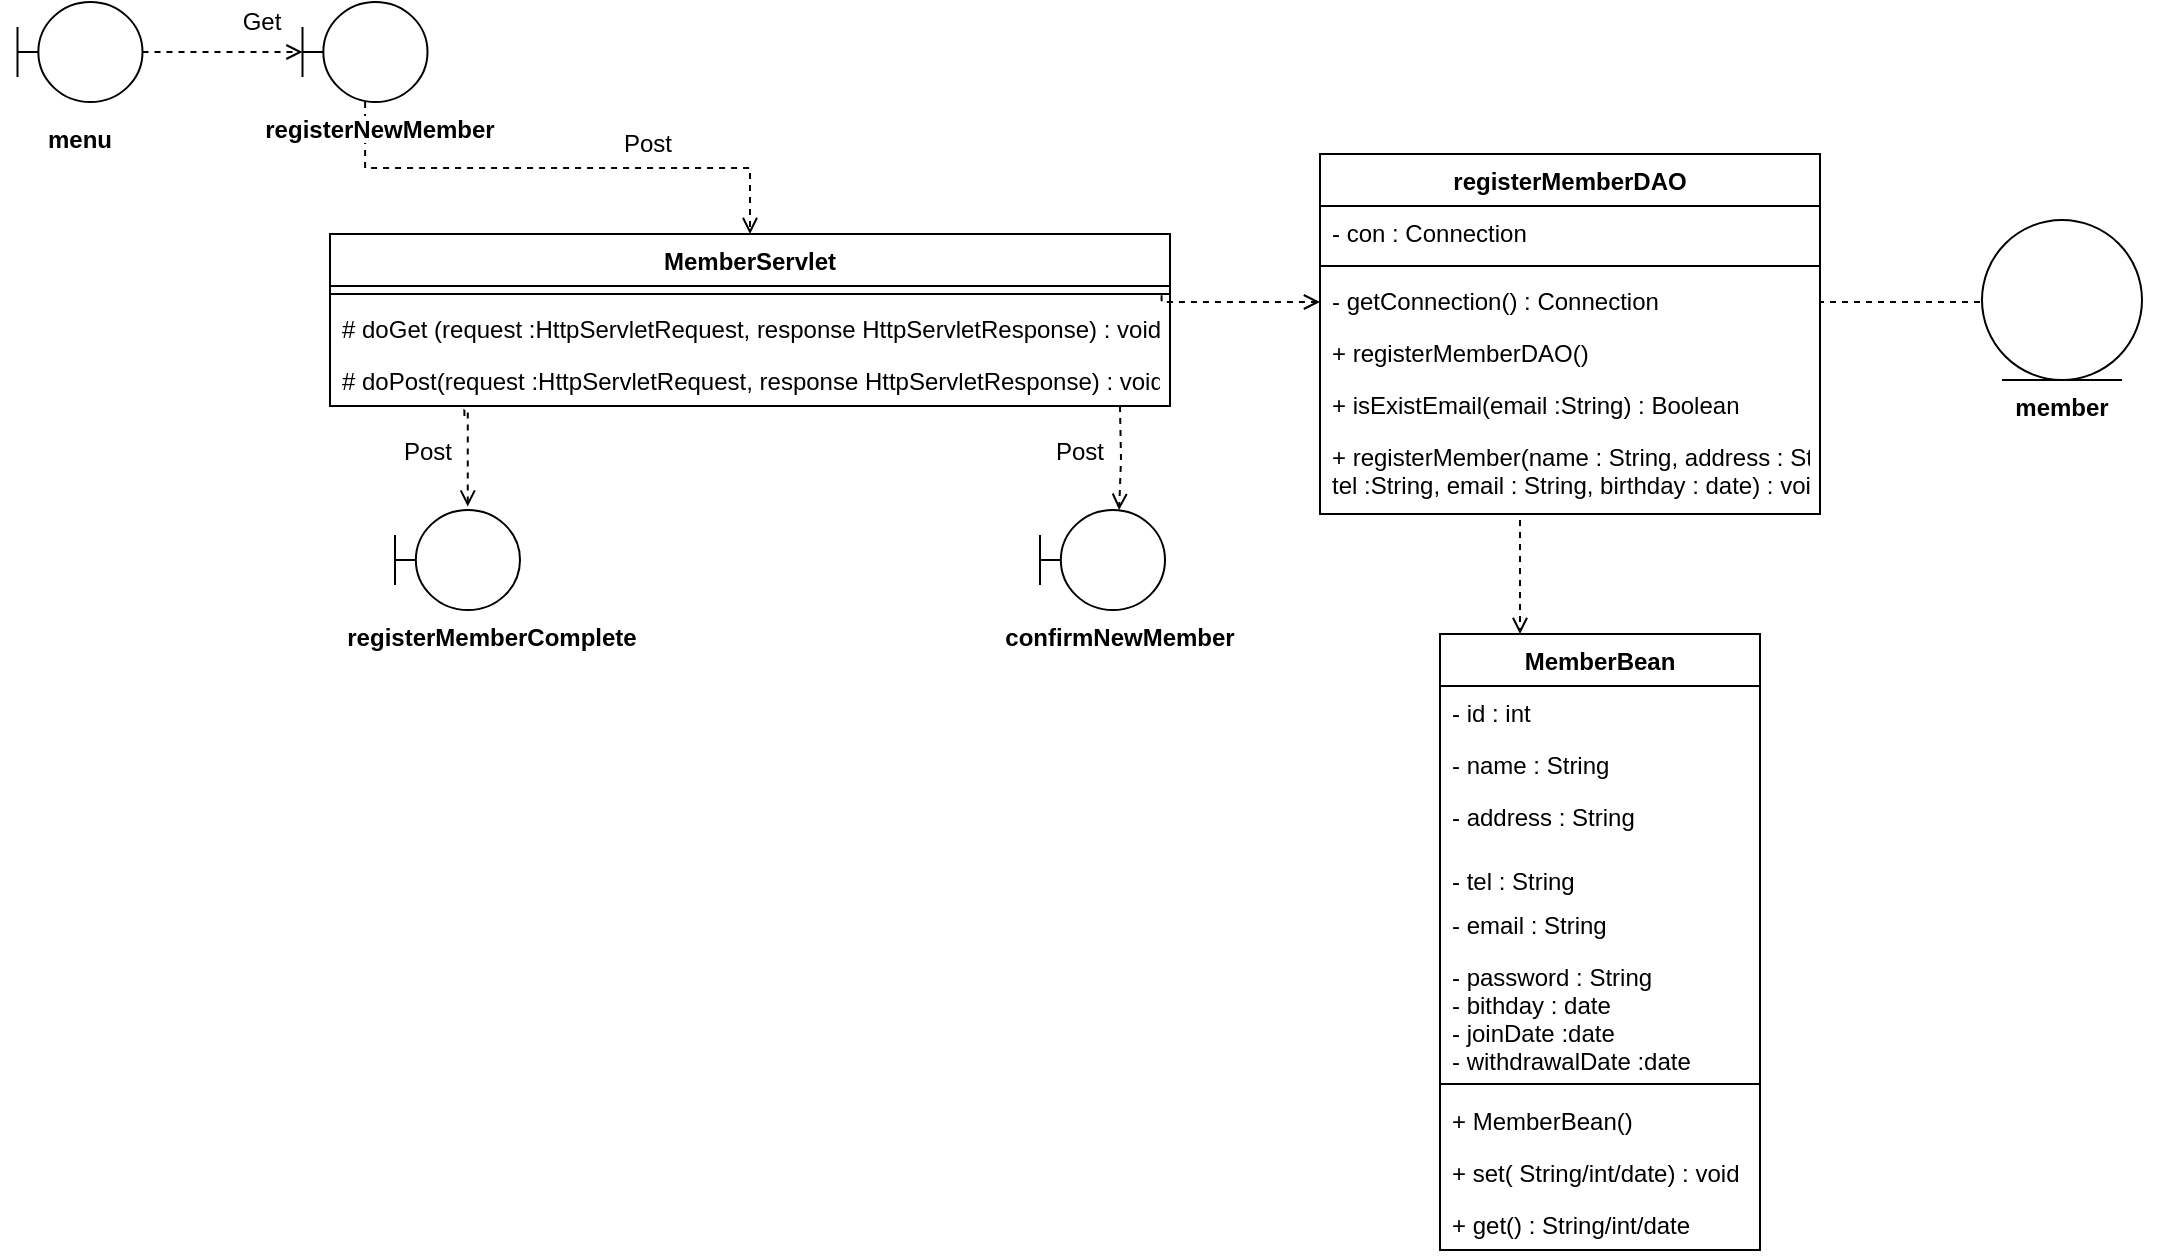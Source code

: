 <mxfile version="14.7.8" type="device" pages="3"><diagram id="FePYaZpmFcD8QGDyPhyd" name="新規会員登録"><mxGraphModel dx="1098" dy="716" grid="1" gridSize="10" guides="1" tooltips="1" connect="1" arrows="1" fold="1" page="1" pageScale="1" pageWidth="827" pageHeight="1169" math="0" shadow="0"><root><mxCell id="0"/><mxCell id="1" parent="0"/><mxCell id="rGxcNndsqHn2p3FoHu4x-1" value="" style="edgeStyle=orthogonalEdgeStyle;rounded=0;orthogonalLoop=1;jettySize=auto;html=1;entryX=0.25;entryY=0;entryDx=0;entryDy=0;dashed=1;endArrow=open;endFill=0;exitX=0.388;exitY=1;exitDx=0;exitDy=0;exitPerimeter=0;" edge="1" parent="1" source="rGxcNndsqHn2p3FoHu4x-18" target="rGxcNndsqHn2p3FoHu4x-29"><mxGeometry relative="1" as="geometry"><mxPoint x="1059" y="848" as="targetPoint"/><Array as="points"><mxPoint x="909" y="723"/></Array><mxPoint x="1059" y="782" as="sourcePoint"/></mxGeometry></mxCell><mxCell id="rGxcNndsqHn2p3FoHu4x-2" style="edgeStyle=orthogonalEdgeStyle;rounded=0;orthogonalLoop=1;jettySize=auto;html=1;dashed=1;endArrow=open;endFill=0;entryX=0;entryY=0.5;entryDx=0;entryDy=0;exitX=0.99;exitY=0.583;exitDx=0;exitDy=0;exitPerimeter=0;" edge="1" parent="1" source="rGxcNndsqHn2p3FoHu4x-6" target="rGxcNndsqHn2p3FoHu4x-15"><mxGeometry relative="1" as="geometry"><Array as="points"><mxPoint x="730" y="617"/></Array></mxGeometry></mxCell><mxCell id="rGxcNndsqHn2p3FoHu4x-3" style="edgeStyle=orthogonalEdgeStyle;rounded=0;orthogonalLoop=1;jettySize=auto;html=1;entryX=0.633;entryY=0;entryDx=0;entryDy=0;entryPerimeter=0;dashed=1;endArrow=open;endFill=0;" edge="1" parent="1" target="rGxcNndsqHn2p3FoHu4x-20"><mxGeometry relative="1" as="geometry"><mxPoint x="709" y="669" as="sourcePoint"/></mxGeometry></mxCell><mxCell id="rGxcNndsqHn2p3FoHu4x-4" style="edgeStyle=orthogonalEdgeStyle;rounded=0;orthogonalLoop=1;jettySize=auto;html=1;dashed=1;endArrow=open;endFill=0;exitX=0.16;exitY=1.192;exitDx=0;exitDy=0;entryX=0.582;entryY=-0.034;entryDx=0;entryDy=0;entryPerimeter=0;exitPerimeter=0;" edge="1" parent="1" source="rGxcNndsqHn2p3FoHu4x-8" target="rGxcNndsqHn2p3FoHu4x-22"><mxGeometry relative="1" as="geometry"><mxPoint x="1004" y="678" as="targetPoint"/><Array as="points"><mxPoint x="381" y="671"/><mxPoint x="383" y="671"/></Array></mxGeometry></mxCell><mxCell id="rGxcNndsqHn2p3FoHu4x-5" value="MemberServlet" style="swimlane;fontStyle=1;align=center;verticalAlign=top;childLayout=stackLayout;horizontal=1;startSize=26;horizontalStack=0;resizeParent=1;resizeParentMax=0;resizeLast=0;collapsible=1;marginBottom=0;labelBackgroundColor=#ffffff;" vertex="1" parent="1"><mxGeometry x="314" y="583" width="420" height="86" as="geometry"/></mxCell><mxCell id="rGxcNndsqHn2p3FoHu4x-6" value="" style="line;strokeWidth=1;fillColor=none;align=left;verticalAlign=middle;spacingTop=-1;spacingLeft=3;spacingRight=3;rotatable=0;labelPosition=right;points=[];portConstraint=eastwest;" vertex="1" parent="rGxcNndsqHn2p3FoHu4x-5"><mxGeometry y="26" width="420" height="8" as="geometry"/></mxCell><mxCell id="rGxcNndsqHn2p3FoHu4x-7" value="# doGet (request :HttpServletRequest, response HttpServletResponse) : void" style="text;strokeColor=none;fillColor=none;align=left;verticalAlign=top;spacingLeft=4;spacingRight=4;overflow=hidden;rotatable=0;points=[[0,0.5],[1,0.5]];portConstraint=eastwest;" vertex="1" parent="rGxcNndsqHn2p3FoHu4x-5"><mxGeometry y="34" width="420" height="26" as="geometry"/></mxCell><mxCell id="rGxcNndsqHn2p3FoHu4x-8" value="# doPost(request :HttpServletRequest, response HttpServletResponse) : void" style="text;strokeColor=none;fillColor=none;align=left;verticalAlign=top;spacingLeft=4;spacingRight=4;overflow=hidden;rotatable=0;points=[[0,0.5],[1,0.5]];portConstraint=eastwest;" vertex="1" parent="rGxcNndsqHn2p3FoHu4x-5"><mxGeometry y="60" width="420" height="26" as="geometry"/></mxCell><mxCell id="rGxcNndsqHn2p3FoHu4x-9" value="" style="edgeStyle=orthogonalEdgeStyle;rounded=0;orthogonalLoop=1;jettySize=auto;html=1;dashed=1;endArrow=open;endFill=0;" edge="1" parent="1" source="rGxcNndsqHn2p3FoHu4x-10" target="rGxcNndsqHn2p3FoHu4x-27"><mxGeometry relative="1" as="geometry"/></mxCell><mxCell id="rGxcNndsqHn2p3FoHu4x-10" value="" style="shape=umlBoundary;whiteSpace=wrap;html=1;labelBackgroundColor=#ffffff;" vertex="1" parent="1"><mxGeometry x="157.75" y="467" width="62.5" height="50" as="geometry"/></mxCell><mxCell id="rGxcNndsqHn2p3FoHu4x-11" style="edgeStyle=orthogonalEdgeStyle;rounded=0;orthogonalLoop=1;jettySize=auto;html=1;entryX=0;entryY=0.5;entryDx=0;entryDy=0;dashed=1;endArrow=open;endFill=0;exitX=1;exitY=0.5;exitDx=0;exitDy=0;" edge="1" parent="1" source="rGxcNndsqHn2p3FoHu4x-15" target="rGxcNndsqHn2p3FoHu4x-24"><mxGeometry relative="1" as="geometry"><Array as="points"><mxPoint x="1142" y="617"/></Array></mxGeometry></mxCell><mxCell id="rGxcNndsqHn2p3FoHu4x-12" value="registerMemberDAO" style="swimlane;fontStyle=1;align=center;verticalAlign=top;childLayout=stackLayout;horizontal=1;startSize=26;horizontalStack=0;resizeParent=1;resizeParentMax=0;resizeLast=0;collapsible=1;marginBottom=0;labelBackgroundColor=#ffffff;" vertex="1" parent="1"><mxGeometry x="809" y="543" width="250" height="180" as="geometry"/></mxCell><mxCell id="rGxcNndsqHn2p3FoHu4x-13" value="- con : Connection " style="text;strokeColor=none;fillColor=none;align=left;verticalAlign=top;spacingLeft=4;spacingRight=4;overflow=hidden;rotatable=0;points=[[0,0.5],[1,0.5]];portConstraint=eastwest;" vertex="1" parent="rGxcNndsqHn2p3FoHu4x-12"><mxGeometry y="26" width="250" height="26" as="geometry"/></mxCell><mxCell id="rGxcNndsqHn2p3FoHu4x-14" value="" style="line;strokeWidth=1;fillColor=none;align=left;verticalAlign=middle;spacingTop=-1;spacingLeft=3;spacingRight=3;rotatable=0;labelPosition=right;points=[];portConstraint=eastwest;" vertex="1" parent="rGxcNndsqHn2p3FoHu4x-12"><mxGeometry y="52" width="250" height="8" as="geometry"/></mxCell><mxCell id="rGxcNndsqHn2p3FoHu4x-15" value="- getConnection() : Connection" style="text;strokeColor=none;fillColor=none;align=left;verticalAlign=top;spacingLeft=4;spacingRight=4;overflow=hidden;rotatable=0;points=[[0,0.5],[1,0.5]];portConstraint=eastwest;" vertex="1" parent="rGxcNndsqHn2p3FoHu4x-12"><mxGeometry y="60" width="250" height="26" as="geometry"/></mxCell><mxCell id="rGxcNndsqHn2p3FoHu4x-16" value="+ registerMemberDAO() " style="text;strokeColor=none;fillColor=none;align=left;verticalAlign=top;spacingLeft=4;spacingRight=4;overflow=hidden;rotatable=0;points=[[0,0.5],[1,0.5]];portConstraint=eastwest;" vertex="1" parent="rGxcNndsqHn2p3FoHu4x-12"><mxGeometry y="86" width="250" height="26" as="geometry"/></mxCell><mxCell id="rGxcNndsqHn2p3FoHu4x-17" value="+ isExistEmail(email :String) : Boolean" style="text;strokeColor=none;fillColor=none;align=left;verticalAlign=top;spacingLeft=4;spacingRight=4;overflow=hidden;rotatable=0;points=[[0,0.5],[1,0.5]];portConstraint=eastwest;" vertex="1" parent="rGxcNndsqHn2p3FoHu4x-12"><mxGeometry y="112" width="250" height="26" as="geometry"/></mxCell><mxCell id="rGxcNndsqHn2p3FoHu4x-18" value="+ registerMember(name : String, address : String,&#10;tel :String, email : String, birthday : date) : void" style="text;strokeColor=none;fillColor=none;align=left;verticalAlign=top;spacingLeft=4;spacingRight=4;overflow=hidden;rotatable=0;points=[[0,0.5],[1,0.5]];portConstraint=eastwest;" vertex="1" parent="rGxcNndsqHn2p3FoHu4x-12"><mxGeometry y="138" width="250" height="42" as="geometry"/></mxCell><mxCell id="rGxcNndsqHn2p3FoHu4x-19" value="menu" style="text;align=center;fontStyle=1;verticalAlign=middle;spacingLeft=3;spacingRight=3;strokeColor=none;rotatable=0;points=[[0,0.5],[1,0.5]];portConstraint=eastwest;labelBackgroundColor=#ffffff;" vertex="1" parent="1"><mxGeometry x="149" y="522" width="80" height="26" as="geometry"/></mxCell><mxCell id="rGxcNndsqHn2p3FoHu4x-20" value="" style="shape=umlBoundary;whiteSpace=wrap;html=1;labelBackgroundColor=#ffffff;" vertex="1" parent="1"><mxGeometry x="669" y="721" width="62.5" height="50" as="geometry"/></mxCell><mxCell id="rGxcNndsqHn2p3FoHu4x-21" value="confirmNewMember" style="text;align=center;fontStyle=1;verticalAlign=middle;spacingLeft=3;spacingRight=3;strokeColor=none;rotatable=0;points=[[0,0.5],[1,0.5]];portConstraint=eastwest;labelBackgroundColor=#ffffff;" vertex="1" parent="1"><mxGeometry x="649" y="771" width="120" height="26" as="geometry"/></mxCell><mxCell id="rGxcNndsqHn2p3FoHu4x-22" value="" style="shape=umlBoundary;whiteSpace=wrap;html=1;labelBackgroundColor=#ffffff;" vertex="1" parent="1"><mxGeometry x="346.5" y="721" width="62.5" height="50" as="geometry"/></mxCell><mxCell id="rGxcNndsqHn2p3FoHu4x-23" value="registerMemberComplete" style="text;align=center;fontStyle=1;verticalAlign=middle;spacingLeft=3;spacingRight=3;strokeColor=none;rotatable=0;points=[[0,0.5],[1,0.5]];portConstraint=eastwest;labelBackgroundColor=#ffffff;" vertex="1" parent="1"><mxGeometry x="320" y="778.5" width="150" height="11" as="geometry"/></mxCell><mxCell id="rGxcNndsqHn2p3FoHu4x-24" value="" style="ellipse;shape=umlEntity;whiteSpace=wrap;html=1;labelBackgroundColor=#ffffff;" vertex="1" parent="1"><mxGeometry x="1140" y="576" width="80" height="80" as="geometry"/></mxCell><mxCell id="rGxcNndsqHn2p3FoHu4x-25" value="member" style="text;align=center;fontStyle=1;verticalAlign=middle;spacingLeft=3;spacingRight=3;strokeColor=none;rotatable=0;points=[[0,0.5],[1,0.5]];portConstraint=eastwest;labelBackgroundColor=#ffffff;" vertex="1" parent="1"><mxGeometry x="1130" y="656" width="100" height="26" as="geometry"/></mxCell><mxCell id="rGxcNndsqHn2p3FoHu4x-26" style="edgeStyle=orthogonalEdgeStyle;rounded=0;orthogonalLoop=1;jettySize=auto;html=1;entryX=0.5;entryY=0;entryDx=0;entryDy=0;dashed=1;endArrow=open;endFill=0;" edge="1" parent="1" source="rGxcNndsqHn2p3FoHu4x-27" target="rGxcNndsqHn2p3FoHu4x-5"><mxGeometry relative="1" as="geometry"/></mxCell><mxCell id="rGxcNndsqHn2p3FoHu4x-27" value="" style="shape=umlBoundary;whiteSpace=wrap;html=1;labelBackgroundColor=#ffffff;" vertex="1" parent="1"><mxGeometry x="300.25" y="467" width="62.5" height="50" as="geometry"/></mxCell><mxCell id="rGxcNndsqHn2p3FoHu4x-28" value="registerNewMember" style="text;align=center;fontStyle=1;verticalAlign=middle;spacingLeft=3;spacingRight=3;strokeColor=none;rotatable=0;points=[[0,0.5],[1,0.5]];portConstraint=eastwest;labelBackgroundColor=#ffffff;" vertex="1" parent="1"><mxGeometry x="269" y="517" width="140" height="26" as="geometry"/></mxCell><mxCell id="rGxcNndsqHn2p3FoHu4x-29" value="MemberBean" style="swimlane;fontStyle=1;align=center;verticalAlign=top;childLayout=stackLayout;horizontal=1;startSize=26;horizontalStack=0;resizeParent=1;resizeParentMax=0;resizeLast=0;collapsible=1;marginBottom=0;labelBackgroundColor=#ffffff;" vertex="1" parent="1"><mxGeometry x="869" y="783" width="160" height="308" as="geometry"/></mxCell><mxCell id="rGxcNndsqHn2p3FoHu4x-30" value="- id : int" style="text;strokeColor=none;fillColor=none;align=left;verticalAlign=top;spacingLeft=4;spacingRight=4;overflow=hidden;rotatable=0;points=[[0,0.5],[1,0.5]];portConstraint=eastwest;" vertex="1" parent="rGxcNndsqHn2p3FoHu4x-29"><mxGeometry y="26" width="160" height="26" as="geometry"/></mxCell><mxCell id="rGxcNndsqHn2p3FoHu4x-31" value="- name : String" style="text;strokeColor=none;fillColor=none;align=left;verticalAlign=top;spacingLeft=4;spacingRight=4;overflow=hidden;rotatable=0;points=[[0,0.5],[1,0.5]];portConstraint=eastwest;" vertex="1" parent="rGxcNndsqHn2p3FoHu4x-29"><mxGeometry y="52" width="160" height="26" as="geometry"/></mxCell><mxCell id="rGxcNndsqHn2p3FoHu4x-32" value="- address : String" style="text;strokeColor=none;fillColor=none;align=left;verticalAlign=top;spacingLeft=4;spacingRight=4;overflow=hidden;rotatable=0;points=[[0,0.5],[1,0.5]];portConstraint=eastwest;" vertex="1" parent="rGxcNndsqHn2p3FoHu4x-29"><mxGeometry y="78" width="160" height="32" as="geometry"/></mxCell><mxCell id="rGxcNndsqHn2p3FoHu4x-33" value="- tel : String" style="text;strokeColor=none;fillColor=none;align=left;verticalAlign=top;spacingLeft=4;spacingRight=4;overflow=hidden;rotatable=0;points=[[0,0.5],[1,0.5]];portConstraint=eastwest;" vertex="1" parent="rGxcNndsqHn2p3FoHu4x-29"><mxGeometry y="110" width="160" height="22" as="geometry"/></mxCell><mxCell id="rGxcNndsqHn2p3FoHu4x-34" value="- email : String" style="text;strokeColor=none;fillColor=none;align=left;verticalAlign=top;spacingLeft=4;spacingRight=4;overflow=hidden;rotatable=0;points=[[0,0.5],[1,0.5]];portConstraint=eastwest;" vertex="1" parent="rGxcNndsqHn2p3FoHu4x-29"><mxGeometry y="132" width="160" height="26" as="geometry"/></mxCell><mxCell id="rGxcNndsqHn2p3FoHu4x-35" value="- password : String&#10;- bithday : date&#10;- joinDate :date&#10;- withdrawalDate :date" style="text;strokeColor=none;fillColor=none;align=left;verticalAlign=top;spacingLeft=4;spacingRight=4;overflow=hidden;rotatable=0;points=[[0,0.5],[1,0.5]];portConstraint=eastwest;" vertex="1" parent="rGxcNndsqHn2p3FoHu4x-29"><mxGeometry y="158" width="160" height="62" as="geometry"/></mxCell><mxCell id="rGxcNndsqHn2p3FoHu4x-36" value="" style="line;strokeWidth=1;fillColor=none;align=left;verticalAlign=middle;spacingTop=-1;spacingLeft=3;spacingRight=3;rotatable=0;labelPosition=right;points=[];portConstraint=eastwest;" vertex="1" parent="rGxcNndsqHn2p3FoHu4x-29"><mxGeometry y="220" width="160" height="10" as="geometry"/></mxCell><mxCell id="rGxcNndsqHn2p3FoHu4x-37" value="+ MemberBean()" style="text;strokeColor=none;fillColor=none;align=left;verticalAlign=top;spacingLeft=4;spacingRight=4;overflow=hidden;rotatable=0;points=[[0,0.5],[1,0.5]];portConstraint=eastwest;" vertex="1" parent="rGxcNndsqHn2p3FoHu4x-29"><mxGeometry y="230" width="160" height="26" as="geometry"/></mxCell><mxCell id="rGxcNndsqHn2p3FoHu4x-38" value="+ set( String/int/date) : void" style="text;strokeColor=none;fillColor=none;align=left;verticalAlign=top;spacingLeft=4;spacingRight=4;overflow=hidden;rotatable=0;points=[[0,0.5],[1,0.5]];portConstraint=eastwest;" vertex="1" parent="rGxcNndsqHn2p3FoHu4x-29"><mxGeometry y="256" width="160" height="26" as="geometry"/></mxCell><mxCell id="rGxcNndsqHn2p3FoHu4x-39" value="+ get() : String/int/date" style="text;strokeColor=none;fillColor=none;align=left;verticalAlign=top;spacingLeft=4;spacingRight=4;overflow=hidden;rotatable=0;points=[[0,0.5],[1,0.5]];portConstraint=eastwest;" vertex="1" parent="rGxcNndsqHn2p3FoHu4x-29"><mxGeometry y="282" width="160" height="26" as="geometry"/></mxCell><mxCell id="rGxcNndsqHn2p3FoHu4x-40" value="Get" style="text;html=1;strokeColor=none;fillColor=none;align=center;verticalAlign=middle;whiteSpace=wrap;rounded=0;" vertex="1" parent="1"><mxGeometry x="260.25" y="467" width="40" height="20" as="geometry"/></mxCell><mxCell id="rGxcNndsqHn2p3FoHu4x-41" value="Post" style="text;html=1;strokeColor=none;fillColor=none;align=center;verticalAlign=middle;whiteSpace=wrap;rounded=0;" vertex="1" parent="1"><mxGeometry x="452.75" y="528" width="40" height="20" as="geometry"/></mxCell><mxCell id="rGxcNndsqHn2p3FoHu4x-42" value="Post" style="text;html=1;strokeColor=none;fillColor=none;align=center;verticalAlign=middle;whiteSpace=wrap;rounded=0;" vertex="1" parent="1"><mxGeometry x="669" y="682" width="40" height="20" as="geometry"/></mxCell><mxCell id="rGxcNndsqHn2p3FoHu4x-43" value="Post" style="text;html=1;strokeColor=none;fillColor=none;align=center;verticalAlign=middle;whiteSpace=wrap;rounded=0;" vertex="1" parent="1"><mxGeometry x="343" y="682" width="40" height="20" as="geometry"/></mxCell></root></mxGraphModel></diagram><diagram name="会員検索・退会" id="fvG5xMY5CvLK9sQtSo45"><mxGraphModel dx="1098" dy="716" grid="1" gridSize="10" guides="1" tooltips="1" connect="1" arrows="1" fold="1" page="1" pageScale="1" pageWidth="827" pageHeight="1169" math="0" shadow="0"><root><mxCell id="UVWMhbu85ahoSnk7gNux-0"/><mxCell id="UVWMhbu85ahoSnk7gNux-1" parent="UVWMhbu85ahoSnk7gNux-0"/><mxCell id="DkRwzIB5Nytj6muvnnxL-1" style="edgeStyle=orthogonalEdgeStyle;rounded=0;orthogonalLoop=1;jettySize=auto;html=1;dashed=1;endArrow=open;endFill=0;entryX=0;entryY=0.5;entryDx=0;entryDy=0;exitX=0.99;exitY=0.583;exitDx=0;exitDy=0;exitPerimeter=0;" parent="UVWMhbu85ahoSnk7gNux-1" source="DkRwzIB5Nytj6muvnnxL-5" target="DkRwzIB5Nytj6muvnnxL-23" edge="1"><mxGeometry relative="1" as="geometry"><Array as="points"><mxPoint x="731" y="250"/></Array></mxGeometry></mxCell><mxCell id="DkRwzIB5Nytj6muvnnxL-2" style="edgeStyle=orthogonalEdgeStyle;rounded=0;orthogonalLoop=1;jettySize=auto;html=1;exitX=1.005;exitY=-0.077;exitDx=0;exitDy=0;entryX=0.633;entryY=0;entryDx=0;entryDy=0;entryPerimeter=0;dashed=1;endArrow=open;endFill=0;exitPerimeter=0;" parent="UVWMhbu85ahoSnk7gNux-1" source="ddNSV-u8jzlq-nIW0lmL-3" target="DkRwzIB5Nytj6muvnnxL-27" edge="1"><mxGeometry relative="1" as="geometry"/></mxCell><mxCell id="DkRwzIB5Nytj6muvnnxL-3" style="edgeStyle=orthogonalEdgeStyle;rounded=0;orthogonalLoop=1;jettySize=auto;html=1;dashed=1;endArrow=open;endFill=0;exitX=0.624;exitY=1.154;exitDx=0;exitDy=0;entryX=0.582;entryY=-0.034;entryDx=0;entryDy=0;entryPerimeter=0;exitPerimeter=0;" parent="UVWMhbu85ahoSnk7gNux-1" source="ddNSV-u8jzlq-nIW0lmL-3" target="DkRwzIB5Nytj6muvnnxL-29" edge="1"><mxGeometry relative="1" as="geometry"><mxPoint x="1005" y="311" as="targetPoint"/><Array as="points"><mxPoint x="580" y="306"/></Array></mxGeometry></mxCell><mxCell id="DkRwzIB5Nytj6muvnnxL-43" style="edgeStyle=orthogonalEdgeStyle;rounded=0;orthogonalLoop=1;jettySize=auto;html=1;entryX=0.5;entryY=0;entryDx=0;entryDy=0;dashed=1;endArrow=open;endFill=0;" parent="UVWMhbu85ahoSnk7gNux-1" source="DkRwzIB5Nytj6muvnnxL-4" target="DkRwzIB5Nytj6muvnnxL-36" edge="1"><mxGeometry relative="1" as="geometry"/></mxCell><mxCell id="DkRwzIB5Nytj6muvnnxL-52" style="edgeStyle=orthogonalEdgeStyle;rounded=0;orthogonalLoop=1;jettySize=auto;html=1;exitX=0;exitY=0.25;exitDx=0;exitDy=0;dashed=1;endArrow=open;endFill=0;" parent="UVWMhbu85ahoSnk7gNux-1" source="DkRwzIB5Nytj6muvnnxL-4" target="DkRwzIB5Nytj6muvnnxL-50" edge="1"><mxGeometry relative="1" as="geometry"/></mxCell><mxCell id="DkRwzIB5Nytj6muvnnxL-53" style="edgeStyle=orthogonalEdgeStyle;rounded=0;orthogonalLoop=1;jettySize=auto;html=1;exitX=0;exitY=0.5;exitDx=0;exitDy=0;dashed=1;endArrow=open;endFill=0;" parent="UVWMhbu85ahoSnk7gNux-1" source="DkRwzIB5Nytj6muvnnxL-4" target="DkRwzIB5Nytj6muvnnxL-48" edge="1"><mxGeometry relative="1" as="geometry"/></mxCell><mxCell id="DkRwzIB5Nytj6muvnnxL-4" value="MemberServlet" style="swimlane;fontStyle=1;align=center;verticalAlign=top;childLayout=stackLayout;horizontal=1;startSize=26;horizontalStack=0;resizeParent=1;resizeParentMax=0;resizeLast=0;collapsible=1;marginBottom=0;labelBackgroundColor=#ffffff;" parent="UVWMhbu85ahoSnk7gNux-1" vertex="1"><mxGeometry x="315" y="216" width="420" height="86" as="geometry"/></mxCell><mxCell id="DkRwzIB5Nytj6muvnnxL-5" value="" style="line;strokeWidth=1;fillColor=none;align=left;verticalAlign=middle;spacingTop=-1;spacingLeft=3;spacingRight=3;rotatable=0;labelPosition=right;points=[];portConstraint=eastwest;" parent="DkRwzIB5Nytj6muvnnxL-4" vertex="1"><mxGeometry y="26" width="420" height="8" as="geometry"/></mxCell><mxCell id="DkRwzIB5Nytj6muvnnxL-6" value="# doGet (request :HttpServletRequest, response HttpServletResponse) : void" style="text;strokeColor=none;fillColor=none;align=left;verticalAlign=top;spacingLeft=4;spacingRight=4;overflow=hidden;rotatable=0;points=[[0,0.5],[1,0.5]];portConstraint=eastwest;" parent="DkRwzIB5Nytj6muvnnxL-4" vertex="1"><mxGeometry y="34" width="420" height="26" as="geometry"/></mxCell><mxCell id="ddNSV-u8jzlq-nIW0lmL-3" value="# doPost(request :HttpServletRequest, response HttpServletResponse) : void" style="text;strokeColor=none;fillColor=none;align=left;verticalAlign=top;spacingLeft=4;spacingRight=4;overflow=hidden;rotatable=0;points=[[0,0.5],[1,0.5]];portConstraint=eastwest;" parent="DkRwzIB5Nytj6muvnnxL-4" vertex="1"><mxGeometry y="60" width="420" height="26" as="geometry"/></mxCell><mxCell id="DkRwzIB5Nytj6muvnnxL-7" value="" style="edgeStyle=orthogonalEdgeStyle;rounded=0;orthogonalLoop=1;jettySize=auto;html=1;dashed=1;endArrow=open;endFill=0;" parent="UVWMhbu85ahoSnk7gNux-1" source="DkRwzIB5Nytj6muvnnxL-8" target="DkRwzIB5Nytj6muvnnxL-34" edge="1"><mxGeometry relative="1" as="geometry"/></mxCell><mxCell id="DkRwzIB5Nytj6muvnnxL-8" value="" style="shape=umlBoundary;whiteSpace=wrap;html=1;labelBackgroundColor=#ffffff;" parent="UVWMhbu85ahoSnk7gNux-1" vertex="1"><mxGeometry x="158.75" y="100" width="62.5" height="50" as="geometry"/></mxCell><mxCell id="DkRwzIB5Nytj6muvnnxL-19" style="edgeStyle=orthogonalEdgeStyle;rounded=0;orthogonalLoop=1;jettySize=auto;html=1;entryX=1;entryY=0.5;entryDx=0;entryDy=0;dashed=1;endArrow=open;endFill=0;exitX=1;exitY=0.5;exitDx=0;exitDy=0;" parent="UVWMhbu85ahoSnk7gNux-1" source="DkRwzIB5Nytj6muvnnxL-23" target="DkRwzIB5Nytj6muvnnxL-31" edge="1"><mxGeometry relative="1" as="geometry"><Array as="points"><mxPoint x="1143" y="250"/><mxPoint x="1143" y="690"/></Array></mxGeometry></mxCell><mxCell id="DkRwzIB5Nytj6muvnnxL-20" value="searchMemberDAO" style="swimlane;fontStyle=1;align=center;verticalAlign=top;childLayout=stackLayout;horizontal=1;startSize=26;horizontalStack=0;resizeParent=1;resizeParentMax=0;resizeLast=0;collapsible=1;marginBottom=0;labelBackgroundColor=#ffffff;" parent="UVWMhbu85ahoSnk7gNux-1" vertex="1"><mxGeometry x="827" y="177" width="293" height="190" as="geometry"/></mxCell><mxCell id="DkRwzIB5Nytj6muvnnxL-21" value="- con : Connection " style="text;strokeColor=none;fillColor=none;align=left;verticalAlign=top;spacingLeft=4;spacingRight=4;overflow=hidden;rotatable=0;points=[[0,0.5],[1,0.5]];portConstraint=eastwest;" parent="DkRwzIB5Nytj6muvnnxL-20" vertex="1"><mxGeometry y="26" width="293" height="26" as="geometry"/></mxCell><mxCell id="DkRwzIB5Nytj6muvnnxL-22" value="" style="line;strokeWidth=1;fillColor=none;align=left;verticalAlign=middle;spacingTop=-1;spacingLeft=3;spacingRight=3;rotatable=0;labelPosition=right;points=[];portConstraint=eastwest;" parent="DkRwzIB5Nytj6muvnnxL-20" vertex="1"><mxGeometry y="52" width="293" height="8" as="geometry"/></mxCell><mxCell id="DkRwzIB5Nytj6muvnnxL-23" value="- getConnection() : Connection" style="text;strokeColor=none;fillColor=none;align=left;verticalAlign=top;spacingLeft=4;spacingRight=4;overflow=hidden;rotatable=0;points=[[0,0.5],[1,0.5]];portConstraint=eastwest;" parent="DkRwzIB5Nytj6muvnnxL-20" vertex="1"><mxGeometry y="60" width="293" height="26" as="geometry"/></mxCell><mxCell id="ddNSV-u8jzlq-nIW0lmL-0" value="+ searchMemberDAO()" style="text;strokeColor=none;fillColor=none;align=left;verticalAlign=top;spacingLeft=4;spacingRight=4;overflow=hidden;rotatable=0;points=[[0,0.5],[1,0.5]];portConstraint=eastwest;" parent="DkRwzIB5Nytj6muvnnxL-20" vertex="1"><mxGeometry y="86" width="293" height="26" as="geometry"/></mxCell><mxCell id="DkRwzIB5Nytj6muvnnxL-25" value="+ showAllMemberInfo() : List&lt;MemberBean&gt;" style="text;strokeColor=none;fillColor=none;align=left;verticalAlign=top;spacingLeft=4;spacingRight=4;overflow=hidden;rotatable=0;points=[[0,0.5],[1,0.5]];portConstraint=eastwest;" parent="DkRwzIB5Nytj6muvnnxL-20" vertex="1"><mxGeometry y="112" width="293" height="26" as="geometry"/></mxCell><mxCell id="DBZbkjBuwtPqwsLRpwol-0" value="+ findMemberById(memberId : int) : MemberBean" style="text;strokeColor=none;fillColor=none;align=left;verticalAlign=top;spacingLeft=4;spacingRight=4;overflow=hidden;rotatable=0;points=[[0,0.5],[1,0.5]];portConstraint=eastwest;" parent="DkRwzIB5Nytj6muvnnxL-20" vertex="1"><mxGeometry y="138" width="293" height="26" as="geometry"/></mxCell><mxCell id="DBZbkjBuwtPqwsLRpwol-1" value="+ findMemberByEmail(email : String) : MemberBean" style="text;strokeColor=none;fillColor=none;align=left;verticalAlign=top;spacingLeft=4;spacingRight=4;overflow=hidden;rotatable=0;points=[[0,0.5],[1,0.5]];portConstraint=eastwest;" parent="DkRwzIB5Nytj6muvnnxL-20" vertex="1"><mxGeometry y="164" width="293" height="26" as="geometry"/></mxCell><mxCell id="DkRwzIB5Nytj6muvnnxL-26" value="menu" style="text;align=center;fontStyle=1;verticalAlign=middle;spacingLeft=3;spacingRight=3;strokeColor=none;rotatable=0;points=[[0,0.5],[1,0.5]];portConstraint=eastwest;labelBackgroundColor=#ffffff;" parent="UVWMhbu85ahoSnk7gNux-1" vertex="1"><mxGeometry x="150" y="155" width="80" height="26" as="geometry"/></mxCell><mxCell id="DkRwzIB5Nytj6muvnnxL-42" style="edgeStyle=orthogonalEdgeStyle;rounded=0;orthogonalLoop=1;jettySize=auto;html=1;entryX=0.092;entryY=-0.005;entryDx=0;entryDy=0;entryPerimeter=0;dashed=1;endArrow=open;endFill=0;" parent="UVWMhbu85ahoSnk7gNux-1" source="DkRwzIB5Nytj6muvnnxL-27" edge="1"><mxGeometry relative="1" as="geometry"><mxPoint x="734.72" y="546.59" as="targetPoint"/><Array as="points"><mxPoint x="735" y="420"/><mxPoint x="735" y="420"/></Array></mxGeometry></mxCell><mxCell id="DkRwzIB5Nytj6muvnnxL-27" value="" style="shape=umlBoundary;whiteSpace=wrap;html=1;labelBackgroundColor=#ffffff;" parent="UVWMhbu85ahoSnk7gNux-1" vertex="1"><mxGeometry x="700" y="330" width="62.5" height="50" as="geometry"/></mxCell><mxCell id="DkRwzIB5Nytj6muvnnxL-28" value="searchMemberResult" style="text;align=center;fontStyle=1;verticalAlign=middle;spacingLeft=3;spacingRight=3;strokeColor=none;rotatable=0;points=[[0,0.5],[1,0.5]];portConstraint=eastwest;labelBackgroundColor=#ffffff;" parent="UVWMhbu85ahoSnk7gNux-1" vertex="1"><mxGeometry x="680" y="384" width="120" height="26" as="geometry"/></mxCell><mxCell id="DkRwzIB5Nytj6muvnnxL-54" style="edgeStyle=orthogonalEdgeStyle;rounded=0;orthogonalLoop=1;jettySize=auto;html=1;entryX=0;entryY=0.5;entryDx=0;entryDy=0;dashed=1;endArrow=open;endFill=0;" parent="UVWMhbu85ahoSnk7gNux-1" source="DkRwzIB5Nytj6muvnnxL-29" edge="1"><mxGeometry relative="1" as="geometry"><mxPoint x="720" y="587" as="targetPoint"/><Array as="points"><mxPoint x="670" y="385"/><mxPoint x="670" y="587"/></Array></mxGeometry></mxCell><mxCell id="DkRwzIB5Nytj6muvnnxL-29" value="" style="shape=umlBoundary;whiteSpace=wrap;html=1;labelBackgroundColor=#ffffff;" parent="UVWMhbu85ahoSnk7gNux-1" vertex="1"><mxGeometry x="543.75" y="360" width="62.5" height="50" as="geometry"/></mxCell><mxCell id="DkRwzIB5Nytj6muvnnxL-30" value="canDeleteMember" style="text;align=center;fontStyle=1;verticalAlign=middle;spacingLeft=3;spacingRight=3;strokeColor=none;rotatable=0;points=[[0,0.5],[1,0.5]];portConstraint=eastwest;labelBackgroundColor=#ffffff;" parent="UVWMhbu85ahoSnk7gNux-1" vertex="1"><mxGeometry x="500" y="425" width="150" height="15" as="geometry"/></mxCell><mxCell id="DkRwzIB5Nytj6muvnnxL-31" value="" style="ellipse;shape=umlEntity;whiteSpace=wrap;html=1;labelBackgroundColor=#ffffff;" parent="UVWMhbu85ahoSnk7gNux-1" vertex="1"><mxGeometry x="1000" y="650" width="80" height="80" as="geometry"/></mxCell><mxCell id="DkRwzIB5Nytj6muvnnxL-32" value="member" style="text;align=center;fontStyle=1;verticalAlign=middle;spacingLeft=3;spacingRight=3;strokeColor=none;rotatable=0;points=[[0,0.5],[1,0.5]];portConstraint=eastwest;labelBackgroundColor=#ffffff;" parent="UVWMhbu85ahoSnk7gNux-1" vertex="1"><mxGeometry x="990" y="730" width="100" height="26" as="geometry"/></mxCell><mxCell id="DkRwzIB5Nytj6muvnnxL-33" style="edgeStyle=orthogonalEdgeStyle;rounded=0;orthogonalLoop=1;jettySize=auto;html=1;entryX=0.5;entryY=0;entryDx=0;entryDy=0;dashed=1;endArrow=open;endFill=0;" parent="UVWMhbu85ahoSnk7gNux-1" source="DkRwzIB5Nytj6muvnnxL-34" target="DkRwzIB5Nytj6muvnnxL-4" edge="1"><mxGeometry relative="1" as="geometry"/></mxCell><mxCell id="DkRwzIB5Nytj6muvnnxL-34" value="" style="shape=umlBoundary;whiteSpace=wrap;html=1;labelBackgroundColor=#ffffff;" parent="UVWMhbu85ahoSnk7gNux-1" vertex="1"><mxGeometry x="301.25" y="100" width="62.5" height="50" as="geometry"/></mxCell><mxCell id="DkRwzIB5Nytj6muvnnxL-35" value="seearchMemberMember" style="text;align=center;fontStyle=1;verticalAlign=middle;spacingLeft=3;spacingRight=3;strokeColor=none;rotatable=0;points=[[0,0.5],[1,0.5]];portConstraint=eastwest;labelBackgroundColor=#ffffff;" parent="UVWMhbu85ahoSnk7gNux-1" vertex="1"><mxGeometry x="270" y="150" width="150" height="26" as="geometry"/></mxCell><mxCell id="DkRwzIB5Nytj6muvnnxL-47" style="edgeStyle=orthogonalEdgeStyle;rounded=0;orthogonalLoop=1;jettySize=auto;html=1;entryX=0.5;entryY=0;entryDx=0;entryDy=0;dashed=1;endArrow=open;endFill=0;" parent="UVWMhbu85ahoSnk7gNux-1" source="DkRwzIB5Nytj6muvnnxL-36" target="DkRwzIB5Nytj6muvnnxL-45" edge="1"><mxGeometry relative="1" as="geometry"/></mxCell><mxCell id="DkRwzIB5Nytj6muvnnxL-55" style="edgeStyle=orthogonalEdgeStyle;rounded=0;orthogonalLoop=1;jettySize=auto;html=1;entryX=0;entryY=0.5;entryDx=0;entryDy=0;dashed=1;endArrow=open;endFill=0;exitX=0.775;exitY=1.077;exitDx=0;exitDy=0;exitPerimeter=0;" parent="UVWMhbu85ahoSnk7gNux-1" source="DkRwzIB5Nytj6muvnnxL-41" target="DkRwzIB5Nytj6muvnnxL-31" edge="1"><mxGeometry relative="1" as="geometry"><Array as="points"><mxPoint x="444" y="920"/><mxPoint x="930" y="920"/><mxPoint x="930" y="690"/></Array></mxGeometry></mxCell><mxCell id="DkRwzIB5Nytj6muvnnxL-36" value="deleteMemberDAO" style="swimlane;fontStyle=1;align=center;verticalAlign=top;childLayout=stackLayout;horizontal=1;startSize=26;horizontalStack=0;resizeParent=1;resizeParentMax=0;resizeLast=0;collapsible=1;marginBottom=0;labelBackgroundColor=#ffffff;" parent="UVWMhbu85ahoSnk7gNux-1" vertex="1"><mxGeometry x="250" y="384" width="250" height="164" as="geometry"/></mxCell><mxCell id="DkRwzIB5Nytj6muvnnxL-37" value="- con : Connection " style="text;strokeColor=none;fillColor=none;align=left;verticalAlign=top;spacingLeft=4;spacingRight=4;overflow=hidden;rotatable=0;points=[[0,0.5],[1,0.5]];portConstraint=eastwest;" parent="DkRwzIB5Nytj6muvnnxL-36" vertex="1"><mxGeometry y="26" width="250" height="26" as="geometry"/></mxCell><mxCell id="DkRwzIB5Nytj6muvnnxL-38" value="" style="line;strokeWidth=1;fillColor=none;align=left;verticalAlign=middle;spacingTop=-1;spacingLeft=3;spacingRight=3;rotatable=0;labelPosition=right;points=[];portConstraint=eastwest;" parent="DkRwzIB5Nytj6muvnnxL-36" vertex="1"><mxGeometry y="52" width="250" height="8" as="geometry"/></mxCell><mxCell id="DkRwzIB5Nytj6muvnnxL-39" value="- getConnection() : Connection" style="text;strokeColor=none;fillColor=none;align=left;verticalAlign=top;spacingLeft=4;spacingRight=4;overflow=hidden;rotatable=0;points=[[0,0.5],[1,0.5]];portConstraint=eastwest;" parent="DkRwzIB5Nytj6muvnnxL-36" vertex="1"><mxGeometry y="60" width="250" height="26" as="geometry"/></mxCell><mxCell id="ddNSV-u8jzlq-nIW0lmL-1" value="+ deleteMemberDAO()" style="text;strokeColor=none;fillColor=none;align=left;verticalAlign=top;spacingLeft=4;spacingRight=4;overflow=hidden;rotatable=0;points=[[0,0.5],[1,0.5]];portConstraint=eastwest;" parent="DkRwzIB5Nytj6muvnnxL-36" vertex="1"><mxGeometry y="86" width="250" height="26" as="geometry"/></mxCell><mxCell id="DkRwzIB5Nytj6muvnnxL-40" value="+ isDeletable(memberId : int) : Boolean" style="text;strokeColor=none;fillColor=none;align=left;verticalAlign=top;spacingLeft=4;spacingRight=4;overflow=hidden;rotatable=0;points=[[0,0.5],[1,0.5]];portConstraint=eastwest;" parent="DkRwzIB5Nytj6muvnnxL-36" vertex="1"><mxGeometry y="112" width="250" height="26" as="geometry"/></mxCell><mxCell id="DkRwzIB5Nytj6muvnnxL-41" value="+ deleteMember(memberId : int) : void" style="text;strokeColor=none;fillColor=none;align=left;verticalAlign=top;spacingLeft=4;spacingRight=4;overflow=hidden;rotatable=0;points=[[0,0.5],[1,0.5]];portConstraint=eastwest;" parent="DkRwzIB5Nytj6muvnnxL-36" vertex="1"><mxGeometry y="138" width="250" height="26" as="geometry"/></mxCell><mxCell id="DkRwzIB5Nytj6muvnnxL-44" style="edgeStyle=orthogonalEdgeStyle;rounded=0;orthogonalLoop=1;jettySize=auto;html=1;exitX=1;exitY=0.5;exitDx=0;exitDy=0;entryX=0;entryY=0.5;entryDx=0;entryDy=0;dashed=1;endArrow=open;endFill=0;" parent="UVWMhbu85ahoSnk7gNux-1" source="DkRwzIB5Nytj6muvnnxL-41" edge="1"><mxGeometry relative="1" as="geometry"><mxPoint x="720" y="642" as="targetPoint"/><Array as="points"><mxPoint x="500" y="640"/><mxPoint x="720" y="640"/></Array></mxGeometry></mxCell><mxCell id="DkRwzIB5Nytj6muvnnxL-45" value="" style="ellipse;shape=umlEntity;whiteSpace=wrap;html=1;labelBackgroundColor=#ffffff;" parent="UVWMhbu85ahoSnk7gNux-1" vertex="1"><mxGeometry x="335" y="600" width="80" height="80" as="geometry"/></mxCell><mxCell id="DkRwzIB5Nytj6muvnnxL-46" value="lending_ledger" style="text;align=center;fontStyle=1;verticalAlign=middle;spacingLeft=3;spacingRight=3;strokeColor=none;rotatable=0;points=[[0,0.5],[1,0.5]];portConstraint=eastwest;labelBackgroundColor=#ffffff;" parent="UVWMhbu85ahoSnk7gNux-1" vertex="1"><mxGeometry x="325" y="680" width="100" height="26" as="geometry"/></mxCell><mxCell id="DkRwzIB5Nytj6muvnnxL-48" value="" style="shape=umlBoundary;whiteSpace=wrap;html=1;labelBackgroundColor=#ffffff;" parent="UVWMhbu85ahoSnk7gNux-1" vertex="1"><mxGeometry x="218.75" y="300" width="62.5" height="50" as="geometry"/></mxCell><mxCell id="DkRwzIB5Nytj6muvnnxL-49" value="deleteMemberComplete" style="text;align=center;fontStyle=1;verticalAlign=middle;spacingLeft=3;spacingRight=3;strokeColor=none;rotatable=0;points=[[0,0.5],[1,0.5]];portConstraint=eastwest;labelBackgroundColor=#ffffff;" parent="UVWMhbu85ahoSnk7gNux-1" vertex="1"><mxGeometry x="175" y="365" width="150" height="15" as="geometry"/></mxCell><mxCell id="DkRwzIB5Nytj6muvnnxL-50" value="" style="shape=umlBoundary;whiteSpace=wrap;html=1;labelBackgroundColor=#ffffff;" parent="UVWMhbu85ahoSnk7gNux-1" vertex="1"><mxGeometry x="93.75" y="262" width="62.5" height="50" as="geometry"/></mxCell><mxCell id="DkRwzIB5Nytj6muvnnxL-51" value="showCantDeleteMember" style="text;align=center;fontStyle=1;verticalAlign=middle;spacingLeft=3;spacingRight=3;strokeColor=none;rotatable=0;points=[[0,0.5],[1,0.5]];portConstraint=eastwest;labelBackgroundColor=#ffffff;" parent="UVWMhbu85ahoSnk7gNux-1" vertex="1"><mxGeometry x="50" y="327" width="150" height="13" as="geometry"/></mxCell><mxCell id="rgv2YJTqm2Y-aeKqQeEH-0" value="MemberBean" style="swimlane;fontStyle=1;align=center;verticalAlign=top;childLayout=stackLayout;horizontal=1;startSize=26;horizontalStack=0;resizeParent=1;resizeParentMax=0;resizeLast=0;collapsible=1;marginBottom=0;labelBackgroundColor=#ffffff;" parent="UVWMhbu85ahoSnk7gNux-1" vertex="1"><mxGeometry x="720" y="550" width="160" height="308" as="geometry"/></mxCell><mxCell id="rgv2YJTqm2Y-aeKqQeEH-1" value="- id : int" style="text;strokeColor=none;fillColor=none;align=left;verticalAlign=top;spacingLeft=4;spacingRight=4;overflow=hidden;rotatable=0;points=[[0,0.5],[1,0.5]];portConstraint=eastwest;" parent="rgv2YJTqm2Y-aeKqQeEH-0" vertex="1"><mxGeometry y="26" width="160" height="26" as="geometry"/></mxCell><mxCell id="rgv2YJTqm2Y-aeKqQeEH-2" value="- name : String" style="text;strokeColor=none;fillColor=none;align=left;verticalAlign=top;spacingLeft=4;spacingRight=4;overflow=hidden;rotatable=0;points=[[0,0.5],[1,0.5]];portConstraint=eastwest;" parent="rgv2YJTqm2Y-aeKqQeEH-0" vertex="1"><mxGeometry y="52" width="160" height="26" as="geometry"/></mxCell><mxCell id="rgv2YJTqm2Y-aeKqQeEH-3" value="- address : String" style="text;strokeColor=none;fillColor=none;align=left;verticalAlign=top;spacingLeft=4;spacingRight=4;overflow=hidden;rotatable=0;points=[[0,0.5],[1,0.5]];portConstraint=eastwest;" parent="rgv2YJTqm2Y-aeKqQeEH-0" vertex="1"><mxGeometry y="78" width="160" height="32" as="geometry"/></mxCell><mxCell id="rgv2YJTqm2Y-aeKqQeEH-4" value="- tel : String" style="text;strokeColor=none;fillColor=none;align=left;verticalAlign=top;spacingLeft=4;spacingRight=4;overflow=hidden;rotatable=0;points=[[0,0.5],[1,0.5]];portConstraint=eastwest;" parent="rgv2YJTqm2Y-aeKqQeEH-0" vertex="1"><mxGeometry y="110" width="160" height="22" as="geometry"/></mxCell><mxCell id="rgv2YJTqm2Y-aeKqQeEH-5" value="- email : String" style="text;strokeColor=none;fillColor=none;align=left;verticalAlign=top;spacingLeft=4;spacingRight=4;overflow=hidden;rotatable=0;points=[[0,0.5],[1,0.5]];portConstraint=eastwest;" parent="rgv2YJTqm2Y-aeKqQeEH-0" vertex="1"><mxGeometry y="132" width="160" height="26" as="geometry"/></mxCell><mxCell id="rgv2YJTqm2Y-aeKqQeEH-6" value="- password : String&#10;- bithday : date&#10;- joinDate :date&#10;- withdrawalDate :date" style="text;strokeColor=none;fillColor=none;align=left;verticalAlign=top;spacingLeft=4;spacingRight=4;overflow=hidden;rotatable=0;points=[[0,0.5],[1,0.5]];portConstraint=eastwest;" parent="rgv2YJTqm2Y-aeKqQeEH-0" vertex="1"><mxGeometry y="158" width="160" height="62" as="geometry"/></mxCell><mxCell id="rgv2YJTqm2Y-aeKqQeEH-7" value="" style="line;strokeWidth=1;fillColor=none;align=left;verticalAlign=middle;spacingTop=-1;spacingLeft=3;spacingRight=3;rotatable=0;labelPosition=right;points=[];portConstraint=eastwest;" parent="rgv2YJTqm2Y-aeKqQeEH-0" vertex="1"><mxGeometry y="220" width="160" height="10" as="geometry"/></mxCell><mxCell id="rgv2YJTqm2Y-aeKqQeEH-8" value="+ MemberBean()" style="text;strokeColor=none;fillColor=none;align=left;verticalAlign=top;spacingLeft=4;spacingRight=4;overflow=hidden;rotatable=0;points=[[0,0.5],[1,0.5]];portConstraint=eastwest;" parent="rgv2YJTqm2Y-aeKqQeEH-0" vertex="1"><mxGeometry y="230" width="160" height="26" as="geometry"/></mxCell><mxCell id="rgv2YJTqm2Y-aeKqQeEH-9" value="+ set( String/int/date) : void" style="text;strokeColor=none;fillColor=none;align=left;verticalAlign=top;spacingLeft=4;spacingRight=4;overflow=hidden;rotatable=0;points=[[0,0.5],[1,0.5]];portConstraint=eastwest;" parent="rgv2YJTqm2Y-aeKqQeEH-0" vertex="1"><mxGeometry y="256" width="160" height="26" as="geometry"/></mxCell><mxCell id="rgv2YJTqm2Y-aeKqQeEH-10" value="+ get() : String/int/date" style="text;strokeColor=none;fillColor=none;align=left;verticalAlign=top;spacingLeft=4;spacingRight=4;overflow=hidden;rotatable=0;points=[[0,0.5],[1,0.5]];portConstraint=eastwest;" parent="rgv2YJTqm2Y-aeKqQeEH-0" vertex="1"><mxGeometry y="282" width="160" height="26" as="geometry"/></mxCell><mxCell id="rgv2YJTqm2Y-aeKqQeEH-11" value="" style="edgeStyle=orthogonalEdgeStyle;rounded=0;orthogonalLoop=1;jettySize=auto;html=1;dashed=1;endArrow=open;endFill=0;exitX=0.447;exitY=0.987;exitDx=0;exitDy=0;exitPerimeter=0;" parent="UVWMhbu85ahoSnk7gNux-1" source="DBZbkjBuwtPqwsLRpwol-1" target="rgv2YJTqm2Y-aeKqQeEH-0" edge="1"><mxGeometry relative="1" as="geometry"><mxPoint x="800" y="540" as="targetPoint"/><Array as="points"><mxPoint x="939" y="416"/><mxPoint x="940" y="416"/><mxPoint x="940" y="480"/><mxPoint x="800" y="480"/></Array><mxPoint x="938.75" y="340.662" as="sourcePoint"/></mxGeometry></mxCell><mxCell id="xp98bYnpMv1FhjdT-ypC-0" value="Get" style="text;html=1;strokeColor=none;fillColor=none;align=center;verticalAlign=middle;whiteSpace=wrap;rounded=0;" vertex="1" parent="UVWMhbu85ahoSnk7gNux-1"><mxGeometry x="239.25" y="106" width="40" height="20" as="geometry"/></mxCell><mxCell id="hcwcovVJmaXnzBDflZe3-0" value="Post" style="text;html=1;strokeColor=none;fillColor=none;align=center;verticalAlign=middle;whiteSpace=wrap;rounded=0;" vertex="1" parent="UVWMhbu85ahoSnk7gNux-1"><mxGeometry x="425" y="163" width="40" height="20" as="geometry"/></mxCell><mxCell id="hcwcovVJmaXnzBDflZe3-1" value="Post" style="text;html=1;strokeColor=none;fillColor=none;align=center;verticalAlign=middle;whiteSpace=wrap;rounded=0;" vertex="1" parent="UVWMhbu85ahoSnk7gNux-1"><mxGeometry x="755" y="300" width="40" height="20" as="geometry"/></mxCell><mxCell id="hcwcovVJmaXnzBDflZe3-2" value="Post" style="text;html=1;strokeColor=none;fillColor=none;align=center;verticalAlign=middle;whiteSpace=wrap;rounded=0;" vertex="1" parent="UVWMhbu85ahoSnk7gNux-1"><mxGeometry x="580" y="315" width="40" height="20" as="geometry"/></mxCell><mxCell id="hcwcovVJmaXnzBDflZe3-4" value="Post" style="text;html=1;strokeColor=none;fillColor=none;align=center;verticalAlign=middle;whiteSpace=wrap;rounded=0;" vertex="1" parent="UVWMhbu85ahoSnk7gNux-1"><mxGeometry x="196.25" y="260" width="40" height="20" as="geometry"/></mxCell><mxCell id="hcwcovVJmaXnzBDflZe3-5" value="Post" style="text;html=1;strokeColor=none;fillColor=none;align=center;verticalAlign=middle;whiteSpace=wrap;rounded=0;" vertex="1" parent="UVWMhbu85ahoSnk7gNux-1"><mxGeometry x="255.25" y="282" width="40" height="20" as="geometry"/></mxCell></root></mxGraphModel></diagram><diagram name="会員検索・更新" id="yyyUndeFKbfYWtcm9Sh2"><mxGraphModel dx="1098" dy="716" grid="1" gridSize="10" guides="1" tooltips="1" connect="1" arrows="1" fold="1" page="1" pageScale="1" pageWidth="827" pageHeight="1169" math="0" shadow="0"><root><mxCell id="Dbllte_zVW7kadW6270E-0"/><mxCell id="Dbllte_zVW7kadW6270E-1" parent="Dbllte_zVW7kadW6270E-0"/><mxCell id="Dbllte_zVW7kadW6270E-2" value="" style="edgeStyle=orthogonalEdgeStyle;rounded=0;orthogonalLoop=1;jettySize=auto;html=1;entryX=0.5;entryY=0;entryDx=0;entryDy=0;dashed=1;endArrow=open;endFill=0;exitX=0.452;exitY=1.115;exitDx=0;exitDy=0;exitPerimeter=0;" parent="Dbllte_zVW7kadW6270E-1" source="Dbllte_zVW7kadW6270E-29" edge="1"><mxGeometry relative="1" as="geometry"><mxPoint x="800" y="548" as="targetPoint"/><Array as="points"><mxPoint x="940" y="416"/><mxPoint x="800" y="416"/></Array></mxGeometry></mxCell><mxCell id="Dbllte_zVW7kadW6270E-3" style="edgeStyle=orthogonalEdgeStyle;rounded=0;orthogonalLoop=1;jettySize=auto;html=1;dashed=1;endArrow=open;endFill=0;entryX=0;entryY=0.5;entryDx=0;entryDy=0;exitX=1;exitY=0.007;exitDx=0;exitDy=0;exitPerimeter=0;" parent="Dbllte_zVW7kadW6270E-1" source="Dbllte_zVW7kadW6270E-11" target="Dbllte_zVW7kadW6270E-28" edge="1"><mxGeometry relative="1" as="geometry"><Array as="points"><mxPoint x="731" y="250"/></Array><mxPoint x="750" y="250" as="sourcePoint"/></mxGeometry></mxCell><mxCell id="Dbllte_zVW7kadW6270E-4" style="edgeStyle=orthogonalEdgeStyle;rounded=0;orthogonalLoop=1;jettySize=auto;html=1;exitX=0.718;exitY=1.033;exitDx=0;exitDy=0;entryX=0.633;entryY=0;entryDx=0;entryDy=0;entryPerimeter=0;dashed=1;endArrow=open;endFill=0;exitPerimeter=0;" parent="Dbllte_zVW7kadW6270E-1" source="Dbllte_zVW7kadW6270E-11" target="Dbllte_zVW7kadW6270E-33" edge="1"><mxGeometry relative="1" as="geometry"/></mxCell><mxCell id="Dbllte_zVW7kadW6270E-5" style="edgeStyle=orthogonalEdgeStyle;rounded=0;orthogonalLoop=1;jettySize=auto;html=1;dashed=1;endArrow=open;endFill=0;entryX=0.582;entryY=-0.034;entryDx=0;entryDy=0;entryPerimeter=0;exitX=0.63;exitY=1.023;exitDx=0;exitDy=0;exitPerimeter=0;" parent="Dbllte_zVW7kadW6270E-1" source="Dbllte_zVW7kadW6270E-11" target="Dbllte_zVW7kadW6270E-36" edge="1"><mxGeometry relative="1" as="geometry"><mxPoint x="1005" y="311" as="targetPoint"/><Array as="points"><mxPoint x="580" y="320"/><mxPoint x="580" y="320"/></Array><mxPoint x="590" y="320" as="sourcePoint"/></mxGeometry></mxCell><mxCell id="Dbllte_zVW7kadW6270E-6" style="edgeStyle=orthogonalEdgeStyle;rounded=0;orthogonalLoop=1;jettySize=auto;html=1;entryX=0.5;entryY=0;entryDx=0;entryDy=0;dashed=1;endArrow=open;endFill=0;" parent="Dbllte_zVW7kadW6270E-1" source="Dbllte_zVW7kadW6270E-9" target="Dbllte_zVW7kadW6270E-45" edge="1"><mxGeometry relative="1" as="geometry"/></mxCell><mxCell id="Dbllte_zVW7kadW6270E-7" style="edgeStyle=orthogonalEdgeStyle;rounded=0;orthogonalLoop=1;jettySize=auto;html=1;exitX=0;exitY=0.25;exitDx=0;exitDy=0;dashed=1;endArrow=open;endFill=0;" parent="Dbllte_zVW7kadW6270E-1" source="Dbllte_zVW7kadW6270E-9" target="Dbllte_zVW7kadW6270E-56" edge="1"><mxGeometry relative="1" as="geometry"/></mxCell><mxCell id="Dbllte_zVW7kadW6270E-8" style="edgeStyle=orthogonalEdgeStyle;rounded=0;orthogonalLoop=1;jettySize=auto;html=1;exitX=0;exitY=0.5;exitDx=0;exitDy=0;dashed=1;endArrow=open;endFill=0;" parent="Dbllte_zVW7kadW6270E-1" source="Dbllte_zVW7kadW6270E-9" target="Dbllte_zVW7kadW6270E-54" edge="1"><mxGeometry relative="1" as="geometry"/></mxCell><mxCell id="Dbllte_zVW7kadW6270E-9" value="MemberServlet" style="swimlane;fontStyle=1;align=center;verticalAlign=top;childLayout=stackLayout;horizontal=1;startSize=26;horizontalStack=0;resizeParent=1;resizeParentMax=0;resizeLast=0;collapsible=1;marginBottom=0;labelBackgroundColor=#ffffff;" parent="Dbllte_zVW7kadW6270E-1" vertex="1"><mxGeometry x="315" y="216" width="420" height="86" as="geometry"/></mxCell><mxCell id="Dbllte_zVW7kadW6270E-10" value="" style="line;strokeWidth=1;fillColor=none;align=left;verticalAlign=middle;spacingTop=-1;spacingLeft=3;spacingRight=3;rotatable=0;labelPosition=right;points=[];portConstraint=eastwest;" parent="Dbllte_zVW7kadW6270E-9" vertex="1"><mxGeometry y="26" width="420" height="8" as="geometry"/></mxCell><mxCell id="2Lh7o-ttRyb0aQcKm0TZ-0" value="# doPost(request :HttpServletRequest, response HttpServletResponse) : void" style="text;strokeColor=none;fillColor=none;align=left;verticalAlign=top;spacingLeft=4;spacingRight=4;overflow=hidden;rotatable=0;points=[[0,0.5],[1,0.5]];portConstraint=eastwest;" parent="Dbllte_zVW7kadW6270E-9" vertex="1"><mxGeometry y="34" width="420" height="26" as="geometry"/></mxCell><mxCell id="Dbllte_zVW7kadW6270E-11" value="# doGet (request :HttpServletRequest, response HttpServletResponse) : void" style="text;strokeColor=none;fillColor=none;align=left;verticalAlign=top;spacingLeft=4;spacingRight=4;overflow=hidden;rotatable=0;points=[[0,0.5],[1,0.5]];portConstraint=eastwest;" parent="Dbllte_zVW7kadW6270E-9" vertex="1"><mxGeometry y="60" width="420" height="26" as="geometry"/></mxCell><mxCell id="Dbllte_zVW7kadW6270E-12" value="" style="edgeStyle=orthogonalEdgeStyle;rounded=0;orthogonalLoop=1;jettySize=auto;html=1;dashed=1;endArrow=open;endFill=0;" parent="Dbllte_zVW7kadW6270E-1" source="Dbllte_zVW7kadW6270E-13" target="Dbllte_zVW7kadW6270E-41" edge="1"><mxGeometry relative="1" as="geometry"/></mxCell><mxCell id="Dbllte_zVW7kadW6270E-13" value="" style="shape=umlBoundary;whiteSpace=wrap;html=1;labelBackgroundColor=#ffffff;" parent="Dbllte_zVW7kadW6270E-1" vertex="1"><mxGeometry x="158.75" y="100" width="62.5" height="50" as="geometry"/></mxCell><mxCell id="Dbllte_zVW7kadW6270E-24" style="edgeStyle=orthogonalEdgeStyle;rounded=0;orthogonalLoop=1;jettySize=auto;html=1;entryX=1;entryY=0.5;entryDx=0;entryDy=0;dashed=1;endArrow=open;endFill=0;exitX=1;exitY=0.5;exitDx=0;exitDy=0;" parent="Dbllte_zVW7kadW6270E-1" source="Dbllte_zVW7kadW6270E-28" target="Dbllte_zVW7kadW6270E-38" edge="1"><mxGeometry relative="1" as="geometry"><Array as="points"><mxPoint x="1180" y="250"/><mxPoint x="1180" y="690"/></Array></mxGeometry></mxCell><mxCell id="Dbllte_zVW7kadW6270E-25" value="searchMemberDAO" style="swimlane;fontStyle=1;align=center;verticalAlign=top;childLayout=stackLayout;horizontal=1;startSize=26;horizontalStack=0;resizeParent=1;resizeParentMax=0;resizeLast=0;collapsible=1;marginBottom=0;labelBackgroundColor=#ffffff;" parent="Dbllte_zVW7kadW6270E-1" vertex="1"><mxGeometry x="827" y="177" width="313" height="164" as="geometry"/></mxCell><mxCell id="Dbllte_zVW7kadW6270E-26" value="- con : Connection " style="text;strokeColor=none;fillColor=none;align=left;verticalAlign=top;spacingLeft=4;spacingRight=4;overflow=hidden;rotatable=0;points=[[0,0.5],[1,0.5]];portConstraint=eastwest;" parent="Dbllte_zVW7kadW6270E-25" vertex="1"><mxGeometry y="26" width="313" height="26" as="geometry"/></mxCell><mxCell id="Dbllte_zVW7kadW6270E-27" value="" style="line;strokeWidth=1;fillColor=none;align=left;verticalAlign=middle;spacingTop=-1;spacingLeft=3;spacingRight=3;rotatable=0;labelPosition=right;points=[];portConstraint=eastwest;" parent="Dbllte_zVW7kadW6270E-25" vertex="1"><mxGeometry y="52" width="313" height="8" as="geometry"/></mxCell><mxCell id="Dbllte_zVW7kadW6270E-28" value="- getConnection() : Connection" style="text;strokeColor=none;fillColor=none;align=left;verticalAlign=top;spacingLeft=4;spacingRight=4;overflow=hidden;rotatable=0;points=[[0,0.5],[1,0.5]];portConstraint=eastwest;" parent="Dbllte_zVW7kadW6270E-25" vertex="1"><mxGeometry y="60" width="313" height="26" as="geometry"/></mxCell><mxCell id="Dbllte_zVW7kadW6270E-30" value="+ showAllMemberInfo() : List&lt;MemberBean&gt;" style="text;strokeColor=none;fillColor=none;align=left;verticalAlign=top;spacingLeft=4;spacingRight=4;overflow=hidden;rotatable=0;points=[[0,0.5],[1,0.5]];portConstraint=eastwest;" parent="Dbllte_zVW7kadW6270E-25" vertex="1"><mxGeometry y="86" width="313" height="26" as="geometry"/></mxCell><mxCell id="npai_wxRGQlqMQ-VEAzn-0" value="+ findMemberByEmail(email : String) : MemberBean" style="text;strokeColor=none;fillColor=none;align=left;verticalAlign=top;spacingLeft=4;spacingRight=4;overflow=hidden;rotatable=0;points=[[0,0.5],[1,0.5]];portConstraint=eastwest;" parent="Dbllte_zVW7kadW6270E-25" vertex="1"><mxGeometry y="112" width="313" height="26" as="geometry"/></mxCell><mxCell id="Dbllte_zVW7kadW6270E-29" value="+ findMemberById(memberId : int) : MemberBean" style="text;strokeColor=none;fillColor=none;align=left;verticalAlign=top;spacingLeft=4;spacingRight=4;overflow=hidden;rotatable=0;points=[[0,0.5],[1,0.5]];portConstraint=eastwest;" parent="Dbllte_zVW7kadW6270E-25" vertex="1"><mxGeometry y="138" width="313" height="26" as="geometry"/></mxCell><mxCell id="Dbllte_zVW7kadW6270E-31" value="menu" style="text;align=center;fontStyle=1;verticalAlign=middle;spacingLeft=3;spacingRight=3;strokeColor=none;rotatable=0;points=[[0,0.5],[1,0.5]];portConstraint=eastwest;labelBackgroundColor=#ffffff;" parent="Dbllte_zVW7kadW6270E-1" vertex="1"><mxGeometry x="150" y="155" width="80" height="26" as="geometry"/></mxCell><mxCell id="Dbllte_zVW7kadW6270E-32" style="edgeStyle=orthogonalEdgeStyle;rounded=0;orthogonalLoop=1;jettySize=auto;html=1;entryX=0.092;entryY=-0.005;entryDx=0;entryDy=0;entryPerimeter=0;dashed=1;endArrow=open;endFill=0;" parent="Dbllte_zVW7kadW6270E-1" source="Dbllte_zVW7kadW6270E-33" edge="1"><mxGeometry relative="1" as="geometry"><mxPoint x="734.72" y="546.59" as="targetPoint"/><Array as="points"><mxPoint x="735" y="420"/><mxPoint x="735" y="420"/></Array></mxGeometry></mxCell><mxCell id="Dbllte_zVW7kadW6270E-33" value="" style="shape=umlBoundary;whiteSpace=wrap;html=1;labelBackgroundColor=#ffffff;" parent="Dbllte_zVW7kadW6270E-1" vertex="1"><mxGeometry x="700" y="330" width="62.5" height="50" as="geometry"/></mxCell><mxCell id="Dbllte_zVW7kadW6270E-34" value="searchMemberResult" style="text;align=center;fontStyle=1;verticalAlign=middle;spacingLeft=3;spacingRight=3;strokeColor=none;rotatable=0;points=[[0,0.5],[1,0.5]];portConstraint=eastwest;labelBackgroundColor=#ffffff;" parent="Dbllte_zVW7kadW6270E-1" vertex="1"><mxGeometry x="680" y="384" width="120" height="26" as="geometry"/></mxCell><mxCell id="0vSXgMu9SPdh-6yHLud1-0" style="edgeStyle=orthogonalEdgeStyle;rounded=0;orthogonalLoop=1;jettySize=auto;html=1;entryX=0;entryY=0.5;entryDx=0;entryDy=0;dashed=1;endArrow=open;endFill=0;" parent="Dbllte_zVW7kadW6270E-1" source="Dbllte_zVW7kadW6270E-36" edge="1"><mxGeometry relative="1" as="geometry"><mxPoint x="720" y="587" as="targetPoint"/><Array as="points"><mxPoint x="660" y="385"/><mxPoint x="660" y="587"/></Array></mxGeometry></mxCell><mxCell id="Dbllte_zVW7kadW6270E-36" value="" style="shape=umlBoundary;whiteSpace=wrap;html=1;labelBackgroundColor=#ffffff;" parent="Dbllte_zVW7kadW6270E-1" vertex="1"><mxGeometry x="543.75" y="360" width="62.5" height="50" as="geometry"/></mxCell><mxCell id="Dbllte_zVW7kadW6270E-37" value="confirmMemberUpdate" style="text;align=center;fontStyle=1;verticalAlign=middle;spacingLeft=3;spacingRight=3;strokeColor=none;rotatable=0;points=[[0,0.5],[1,0.5]];portConstraint=eastwest;labelBackgroundColor=#ffffff;" parent="Dbllte_zVW7kadW6270E-1" vertex="1"><mxGeometry x="500" y="425" width="150" height="15" as="geometry"/></mxCell><mxCell id="Dbllte_zVW7kadW6270E-38" value="" style="ellipse;shape=umlEntity;whiteSpace=wrap;html=1;labelBackgroundColor=#ffffff;" parent="Dbllte_zVW7kadW6270E-1" vertex="1"><mxGeometry x="1000" y="650" width="80" height="80" as="geometry"/></mxCell><mxCell id="Dbllte_zVW7kadW6270E-39" value="member" style="text;align=center;fontStyle=1;verticalAlign=middle;spacingLeft=3;spacingRight=3;strokeColor=none;rotatable=0;points=[[0,0.5],[1,0.5]];portConstraint=eastwest;labelBackgroundColor=#ffffff;" parent="Dbllte_zVW7kadW6270E-1" vertex="1"><mxGeometry x="990" y="730" width="100" height="26" as="geometry"/></mxCell><mxCell id="Dbllte_zVW7kadW6270E-40" style="edgeStyle=orthogonalEdgeStyle;rounded=0;orthogonalLoop=1;jettySize=auto;html=1;entryX=0.5;entryY=0;entryDx=0;entryDy=0;dashed=1;endArrow=open;endFill=0;" parent="Dbllte_zVW7kadW6270E-1" source="Dbllte_zVW7kadW6270E-41" target="Dbllte_zVW7kadW6270E-9" edge="1"><mxGeometry relative="1" as="geometry"/></mxCell><mxCell id="Dbllte_zVW7kadW6270E-41" value="" style="shape=umlBoundary;whiteSpace=wrap;html=1;labelBackgroundColor=#ffffff;" parent="Dbllte_zVW7kadW6270E-1" vertex="1"><mxGeometry x="301.25" y="100" width="62.5" height="50" as="geometry"/></mxCell><mxCell id="Dbllte_zVW7kadW6270E-42" value="seearchMemberMember" style="text;align=center;fontStyle=1;verticalAlign=middle;spacingLeft=3;spacingRight=3;strokeColor=none;rotatable=0;points=[[0,0.5],[1,0.5]];portConstraint=eastwest;labelBackgroundColor=#ffffff;" parent="Dbllte_zVW7kadW6270E-1" vertex="1"><mxGeometry x="270" y="150" width="150" height="26" as="geometry"/></mxCell><mxCell id="Dbllte_zVW7kadW6270E-44" style="edgeStyle=orthogonalEdgeStyle;rounded=0;orthogonalLoop=1;jettySize=auto;html=1;entryX=0;entryY=0.5;entryDx=0;entryDy=0;dashed=1;endArrow=open;endFill=0;exitX=0.792;exitY=1.158;exitDx=0;exitDy=0;exitPerimeter=0;" parent="Dbllte_zVW7kadW6270E-1" source="GPXCUoYL0AqzhEeQSo7y-0" target="Dbllte_zVW7kadW6270E-38" edge="1"><mxGeometry relative="1" as="geometry"><Array as="points"><mxPoint x="444" y="920"/><mxPoint x="930" y="920"/><mxPoint x="930" y="690"/></Array></mxGeometry></mxCell><mxCell id="Dbllte_zVW7kadW6270E-45" value="updateMemberDAO" style="swimlane;fontStyle=1;align=center;verticalAlign=top;childLayout=stackLayout;horizontal=1;startSize=26;horizontalStack=0;resizeParent=1;resizeParentMax=0;resizeLast=0;collapsible=1;marginBottom=0;labelBackgroundColor=#ffffff;" parent="Dbllte_zVW7kadW6270E-1" vertex="1"><mxGeometry x="230" y="430" width="270" height="166" as="geometry"/></mxCell><mxCell id="Dbllte_zVW7kadW6270E-46" value="- con : Connection " style="text;strokeColor=none;fillColor=none;align=left;verticalAlign=top;spacingLeft=4;spacingRight=4;overflow=hidden;rotatable=0;points=[[0,0.5],[1,0.5]];portConstraint=eastwest;" parent="Dbllte_zVW7kadW6270E-45" vertex="1"><mxGeometry y="26" width="270" height="26" as="geometry"/></mxCell><mxCell id="Dbllte_zVW7kadW6270E-47" value="" style="line;strokeWidth=1;fillColor=none;align=left;verticalAlign=middle;spacingTop=-1;spacingLeft=3;spacingRight=3;rotatable=0;labelPosition=right;points=[];portConstraint=eastwest;" parent="Dbllte_zVW7kadW6270E-45" vertex="1"><mxGeometry y="52" width="270" height="8" as="geometry"/></mxCell><mxCell id="Dbllte_zVW7kadW6270E-48" value="- getConnection() : Connection" style="text;strokeColor=none;fillColor=none;align=left;verticalAlign=top;spacingLeft=4;spacingRight=4;overflow=hidden;rotatable=0;points=[[0,0.5],[1,0.5]];portConstraint=eastwest;" parent="Dbllte_zVW7kadW6270E-45" vertex="1"><mxGeometry y="60" width="270" height="26" as="geometry"/></mxCell><mxCell id="Dbllte_zVW7kadW6270E-50" value="+ updateMember(name : String, address : String,&#10;tel :String, email : String, birthday : date) : void" style="text;strokeColor=none;fillColor=none;align=left;verticalAlign=top;spacingLeft=4;spacingRight=4;overflow=hidden;rotatable=0;points=[[0,0.5],[1,0.5]];portConstraint=eastwest;" parent="Dbllte_zVW7kadW6270E-45" vertex="1"><mxGeometry y="86" width="270" height="54" as="geometry"/></mxCell><mxCell id="GPXCUoYL0AqzhEeQSo7y-0" value="+ updateMemberDAO()" style="text;strokeColor=none;fillColor=none;align=left;verticalAlign=top;spacingLeft=4;spacingRight=4;overflow=hidden;rotatable=0;points=[[0,0.5],[1,0.5]];portConstraint=eastwest;" parent="Dbllte_zVW7kadW6270E-45" vertex="1"><mxGeometry y="140" width="270" height="26" as="geometry"/></mxCell><mxCell id="Dbllte_zVW7kadW6270E-51" style="edgeStyle=orthogonalEdgeStyle;rounded=0;orthogonalLoop=1;jettySize=auto;html=1;exitX=1;exitY=0.5;exitDx=0;exitDy=0;entryX=0;entryY=0.5;entryDx=0;entryDy=0;dashed=1;endArrow=open;endFill=0;" parent="Dbllte_zVW7kadW6270E-1" source="Dbllte_zVW7kadW6270E-50" edge="1"><mxGeometry relative="1" as="geometry"><mxPoint x="720" y="642" as="targetPoint"/><Array as="points"><mxPoint x="500" y="642"/></Array></mxGeometry></mxCell><mxCell id="Dbllte_zVW7kadW6270E-54" value="" style="shape=umlBoundary;whiteSpace=wrap;html=1;labelBackgroundColor=#ffffff;" parent="Dbllte_zVW7kadW6270E-1" vertex="1"><mxGeometry x="218.75" y="300" width="62.5" height="50" as="geometry"/></mxCell><mxCell id="Dbllte_zVW7kadW6270E-55" value="memberUpdate" style="text;align=center;fontStyle=1;verticalAlign=middle;spacingLeft=3;spacingRight=3;strokeColor=none;rotatable=0;points=[[0,0.5],[1,0.5]];portConstraint=eastwest;labelBackgroundColor=#ffffff;" parent="Dbllte_zVW7kadW6270E-1" vertex="1"><mxGeometry x="175" y="365" width="150" height="15" as="geometry"/></mxCell><mxCell id="Dbllte_zVW7kadW6270E-56" value="" style="shape=umlBoundary;whiteSpace=wrap;html=1;labelBackgroundColor=#ffffff;" parent="Dbllte_zVW7kadW6270E-1" vertex="1"><mxGeometry x="93.75" y="262" width="62.5" height="50" as="geometry"/></mxCell><mxCell id="Dbllte_zVW7kadW6270E-57" value="updateMemberComplete" style="text;align=center;fontStyle=1;verticalAlign=middle;spacingLeft=3;spacingRight=3;strokeColor=none;rotatable=0;points=[[0,0.5],[1,0.5]];portConstraint=eastwest;labelBackgroundColor=#ffffff;" parent="Dbllte_zVW7kadW6270E-1" vertex="1"><mxGeometry x="50" y="327" width="150" height="13" as="geometry"/></mxCell><mxCell id="bKZ8kIZUay2fxu4gywRP-0" value="MemberBean" style="swimlane;fontStyle=1;align=center;verticalAlign=top;childLayout=stackLayout;horizontal=1;startSize=26;horizontalStack=0;resizeParent=1;resizeParentMax=0;resizeLast=0;collapsible=1;marginBottom=0;labelBackgroundColor=#ffffff;" parent="Dbllte_zVW7kadW6270E-1" vertex="1"><mxGeometry x="720" y="549" width="160" height="308" as="geometry"/></mxCell><mxCell id="bKZ8kIZUay2fxu4gywRP-1" value="- id : int" style="text;strokeColor=none;fillColor=none;align=left;verticalAlign=top;spacingLeft=4;spacingRight=4;overflow=hidden;rotatable=0;points=[[0,0.5],[1,0.5]];portConstraint=eastwest;" parent="bKZ8kIZUay2fxu4gywRP-0" vertex="1"><mxGeometry y="26" width="160" height="26" as="geometry"/></mxCell><mxCell id="bKZ8kIZUay2fxu4gywRP-2" value="- name : String" style="text;strokeColor=none;fillColor=none;align=left;verticalAlign=top;spacingLeft=4;spacingRight=4;overflow=hidden;rotatable=0;points=[[0,0.5],[1,0.5]];portConstraint=eastwest;" parent="bKZ8kIZUay2fxu4gywRP-0" vertex="1"><mxGeometry y="52" width="160" height="26" as="geometry"/></mxCell><mxCell id="bKZ8kIZUay2fxu4gywRP-3" value="- address : String" style="text;strokeColor=none;fillColor=none;align=left;verticalAlign=top;spacingLeft=4;spacingRight=4;overflow=hidden;rotatable=0;points=[[0,0.5],[1,0.5]];portConstraint=eastwest;" parent="bKZ8kIZUay2fxu4gywRP-0" vertex="1"><mxGeometry y="78" width="160" height="32" as="geometry"/></mxCell><mxCell id="bKZ8kIZUay2fxu4gywRP-4" value="- tel : String" style="text;strokeColor=none;fillColor=none;align=left;verticalAlign=top;spacingLeft=4;spacingRight=4;overflow=hidden;rotatable=0;points=[[0,0.5],[1,0.5]];portConstraint=eastwest;" parent="bKZ8kIZUay2fxu4gywRP-0" vertex="1"><mxGeometry y="110" width="160" height="22" as="geometry"/></mxCell><mxCell id="bKZ8kIZUay2fxu4gywRP-5" value="- email : String" style="text;strokeColor=none;fillColor=none;align=left;verticalAlign=top;spacingLeft=4;spacingRight=4;overflow=hidden;rotatable=0;points=[[0,0.5],[1,0.5]];portConstraint=eastwest;" parent="bKZ8kIZUay2fxu4gywRP-0" vertex="1"><mxGeometry y="132" width="160" height="26" as="geometry"/></mxCell><mxCell id="bKZ8kIZUay2fxu4gywRP-6" value="- password : String&#10;- bithday : date&#10;- joinDate :date&#10;- withdrawalDate :date" style="text;strokeColor=none;fillColor=none;align=left;verticalAlign=top;spacingLeft=4;spacingRight=4;overflow=hidden;rotatable=0;points=[[0,0.5],[1,0.5]];portConstraint=eastwest;" parent="bKZ8kIZUay2fxu4gywRP-0" vertex="1"><mxGeometry y="158" width="160" height="62" as="geometry"/></mxCell><mxCell id="bKZ8kIZUay2fxu4gywRP-7" value="" style="line;strokeWidth=1;fillColor=none;align=left;verticalAlign=middle;spacingTop=-1;spacingLeft=3;spacingRight=3;rotatable=0;labelPosition=right;points=[];portConstraint=eastwest;" parent="bKZ8kIZUay2fxu4gywRP-0" vertex="1"><mxGeometry y="220" width="160" height="10" as="geometry"/></mxCell><mxCell id="bKZ8kIZUay2fxu4gywRP-8" value="+ set( String/int/date) : void" style="text;strokeColor=none;fillColor=none;align=left;verticalAlign=top;spacingLeft=4;spacingRight=4;overflow=hidden;rotatable=0;points=[[0,0.5],[1,0.5]];portConstraint=eastwest;" parent="bKZ8kIZUay2fxu4gywRP-0" vertex="1"><mxGeometry y="230" width="160" height="26" as="geometry"/></mxCell><mxCell id="bKZ8kIZUay2fxu4gywRP-9" value="+ get() : String/int/date" style="text;strokeColor=none;fillColor=none;align=left;verticalAlign=top;spacingLeft=4;spacingRight=4;overflow=hidden;rotatable=0;points=[[0,0.5],[1,0.5]];portConstraint=eastwest;" parent="bKZ8kIZUay2fxu4gywRP-0" vertex="1"><mxGeometry y="256" width="160" height="26" as="geometry"/></mxCell><mxCell id="LiZElf3eQa41cw1pgAPL-0" value="+ MemberBean()" style="text;strokeColor=none;fillColor=none;align=left;verticalAlign=top;spacingLeft=4;spacingRight=4;overflow=hidden;rotatable=0;points=[[0,0.5],[1,0.5]];portConstraint=eastwest;" parent="bKZ8kIZUay2fxu4gywRP-0" vertex="1"><mxGeometry y="282" width="160" height="26" as="geometry"/></mxCell><mxCell id="P7834zU0mfV_SpZEf7_9-0" value="Post" style="text;html=1;strokeColor=none;fillColor=none;align=center;verticalAlign=middle;whiteSpace=wrap;rounded=0;" vertex="1" parent="Dbllte_zVW7kadW6270E-1"><mxGeometry x="460" y="163" width="40" height="20" as="geometry"/></mxCell><mxCell id="_pDdjy3LlElCxWl0qxLY-0" value="Get" style="text;html=1;strokeColor=none;fillColor=none;align=center;verticalAlign=middle;whiteSpace=wrap;rounded=0;" vertex="1" parent="Dbllte_zVW7kadW6270E-1"><mxGeometry x="239.25" y="106" width="40" height="20" as="geometry"/></mxCell><mxCell id="_pDdjy3LlElCxWl0qxLY-1" value="Post" style="text;html=1;strokeColor=none;fillColor=none;align=center;verticalAlign=middle;whiteSpace=wrap;rounded=0;" vertex="1" parent="Dbllte_zVW7kadW6270E-1"><mxGeometry x="195" y="249" width="40" height="20" as="geometry"/></mxCell><mxCell id="_pDdjy3LlElCxWl0qxLY-2" value="Post" style="text;html=1;strokeColor=none;fillColor=none;align=center;verticalAlign=middle;whiteSpace=wrap;rounded=0;" vertex="1" parent="Dbllte_zVW7kadW6270E-1"><mxGeometry x="540" y="321" width="40" height="20" as="geometry"/></mxCell><mxCell id="_pDdjy3LlElCxWl0qxLY-3" value="Post" style="text;html=1;strokeColor=none;fillColor=none;align=center;verticalAlign=middle;whiteSpace=wrap;rounded=0;" vertex="1" parent="Dbllte_zVW7kadW6270E-1"><mxGeometry x="650" y="322" width="40" height="20" as="geometry"/></mxCell><mxCell id="_pDdjy3LlElCxWl0qxLY-4" value="Post" style="text;html=1;strokeColor=none;fillColor=none;align=center;verticalAlign=middle;whiteSpace=wrap;rounded=0;" vertex="1" parent="Dbllte_zVW7kadW6270E-1"><mxGeometry x="255.25" y="282" width="40" height="20" as="geometry"/></mxCell></root></mxGraphModel></diagram></mxfile>